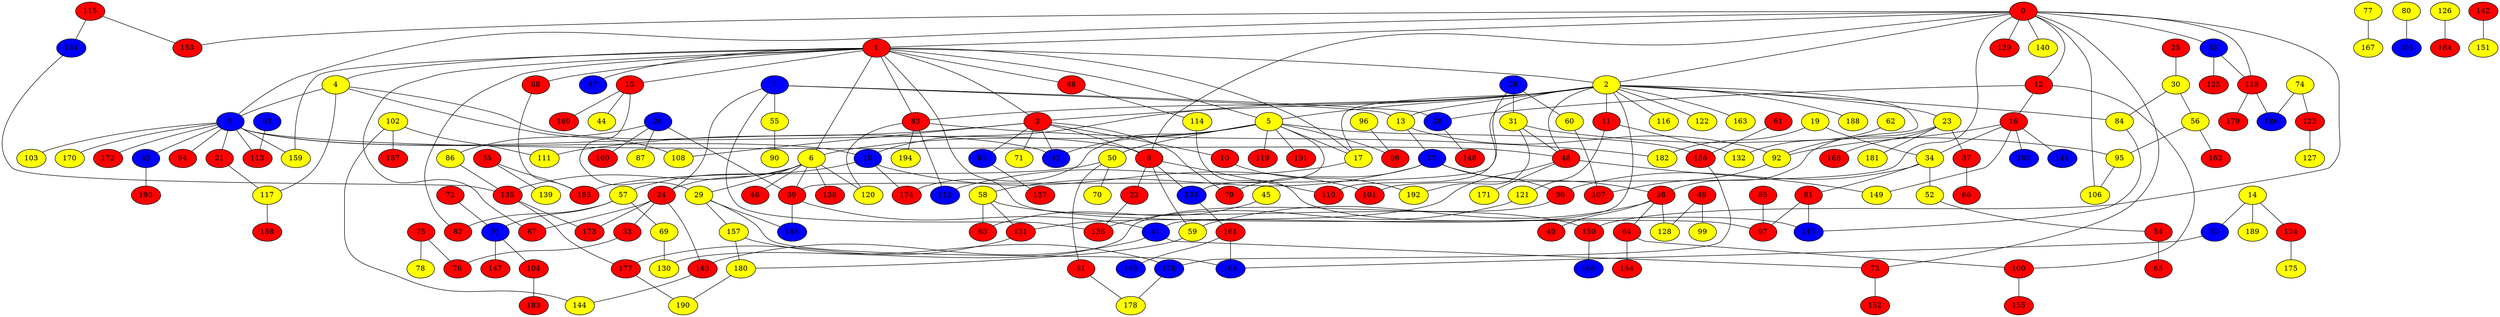 graph {
0 [style = filled fillcolor = red];
1 [style = filled fillcolor = red];
2 [style = filled fillcolor = yellow];
3 [style = filled fillcolor = red];
4 [style = filled fillcolor = yellow];
5 [style = filled fillcolor = yellow];
6 [style = filled fillcolor = yellow];
7 [style = filled fillcolor = blue];
8 [style = filled fillcolor = red];
9 [style = filled fillcolor = blue];
10 [style = filled fillcolor = red];
11 [style = filled fillcolor = red];
12 [style = filled fillcolor = red];
13 [style = filled fillcolor = yellow];
14 [style = filled fillcolor = yellow];
15 [style = filled fillcolor = red];
16 [style = filled fillcolor = red];
17 [style = filled fillcolor = yellow];
18 [style = filled fillcolor = blue];
19 [style = filled fillcolor = yellow];
20 [style = filled fillcolor = blue];
21 [style = filled fillcolor = red];
22 [style = filled fillcolor = red];
23 [style = filled fillcolor = yellow];
24 [style = filled fillcolor = red];
25 [style = filled fillcolor = red];
26 [style = filled fillcolor = blue];
27 [style = filled fillcolor = blue];
28 [style = filled fillcolor = blue];
29 [style = filled fillcolor = yellow];
30 [style = filled fillcolor = yellow];
31 [style = filled fillcolor = yellow];
32 [style = filled fillcolor = blue];
33 [style = filled fillcolor = red];
34 [style = filled fillcolor = yellow];
35 [style = filled fillcolor = red];
36 [style = filled fillcolor = red];
37 [style = filled fillcolor = red];
38 [style = filled fillcolor = red];
39 [style = filled fillcolor = red];
40 [style = filled fillcolor = red];
41 [style = filled fillcolor = blue];
42 [style = filled fillcolor = blue];
43 [style = filled fillcolor = blue];
44 [style = filled fillcolor = yellow];
45 [style = filled fillcolor = yellow];
46 [style = filled fillcolor = red];
47 [style = filled fillcolor = blue];
48 [style = filled fillcolor = red];
49 [style = filled fillcolor = red];
50 [style = filled fillcolor = yellow];
51 [style = filled fillcolor = red];
52 [style = filled fillcolor = yellow];
53 [style = filled fillcolor = blue];
54 [style = filled fillcolor = red];
55 [style = filled fillcolor = yellow];
56 [style = filled fillcolor = yellow];
57 [style = filled fillcolor = yellow];
58 [style = filled fillcolor = yellow];
59 [style = filled fillcolor = yellow];
60 [style = filled fillcolor = yellow];
61 [style = filled fillcolor = red];
62 [style = filled fillcolor = yellow];
63 [style = filled fillcolor = red];
64 [style = filled fillcolor = red];
65 [style = filled fillcolor = red];
66 [style = filled fillcolor = red];
67 [style = filled fillcolor = red];
68 [style = filled fillcolor = red];
69 [style = filled fillcolor = yellow];
70 [style = filled fillcolor = yellow];
71 [style = filled fillcolor = yellow];
72 [style = filled fillcolor = red];
73 [style = filled fillcolor = red];
74 [style = filled fillcolor = yellow];
75 [style = filled fillcolor = red];
76 [style = filled fillcolor = red];
77 [style = filled fillcolor = yellow];
78 [style = filled fillcolor = yellow];
79 [style = filled fillcolor = red];
80 [style = filled fillcolor = yellow];
81 [style = filled fillcolor = red];
82 [style = filled fillcolor = red];
83 [style = filled fillcolor = red];
84 [style = filled fillcolor = yellow];
85 [style = filled fillcolor = red];
86 [style = filled fillcolor = yellow];
87 [style = filled fillcolor = yellow];
88 [style = filled fillcolor = red];
89 [style = filled fillcolor = blue];
90 [style = filled fillcolor = yellow];
91 [style = filled fillcolor = blue];
92 [style = filled fillcolor = yellow];
93 [style = filled fillcolor = blue];
94 [style = filled fillcolor = red];
95 [style = filled fillcolor = yellow];
96 [style = filled fillcolor = yellow];
97 [style = filled fillcolor = red];
98 [style = filled fillcolor = red];
99 [style = filled fillcolor = yellow];
100 [style = filled fillcolor = red];
101 [style = filled fillcolor = red];
102 [style = filled fillcolor = yellow];
103 [style = filled fillcolor = yellow];
104 [style = filled fillcolor = red];
105 [style = filled fillcolor = blue];
106 [style = filled fillcolor = yellow];
107 [style = filled fillcolor = red];
108 [style = filled fillcolor = yellow];
109 [style = filled fillcolor = blue];
110 [style = filled fillcolor = red];
111 [style = filled fillcolor = yellow];
112 [style = filled fillcolor = blue];
113 [style = filled fillcolor = red];
114 [style = filled fillcolor = yellow];
115 [style = filled fillcolor = red];
116 [style = filled fillcolor = yellow];
117 [style = filled fillcolor = yellow];
118 [style = filled fillcolor = red];
119 [style = filled fillcolor = red];
120 [style = filled fillcolor = yellow];
121 [style = filled fillcolor = yellow];
122 [style = filled fillcolor = yellow];
123 [style = filled fillcolor = red];
124 [style = filled fillcolor = red];
125 [style = filled fillcolor = red];
126 [style = filled fillcolor = yellow];
127 [style = filled fillcolor = yellow];
128 [style = filled fillcolor = yellow];
129 [style = filled fillcolor = red];
130 [style = filled fillcolor = yellow];
131 [style = filled fillcolor = red];
132 [style = filled fillcolor = yellow];
133 [style = filled fillcolor = blue];
134 [style = filled fillcolor = blue];
135 [style = filled fillcolor = red];
136 [style = filled fillcolor = red];
137 [style = filled fillcolor = red];
138 [style = filled fillcolor = red];
139 [style = filled fillcolor = yellow];
140 [style = filled fillcolor = yellow];
141 [style = filled fillcolor = blue];
142 [style = filled fillcolor = red];
143 [style = filled fillcolor = red];
144 [style = filled fillcolor = yellow];
145 [style = filled fillcolor = blue];
146 [style = filled fillcolor = blue];
147 [style = filled fillcolor = red];
148 [style = filled fillcolor = red];
149 [style = filled fillcolor = yellow];
150 [style = filled fillcolor = red];
151 [style = filled fillcolor = yellow];
152 [style = filled fillcolor = red];
153 [style = filled fillcolor = red];
154 [style = filled fillcolor = red];
155 [style = filled fillcolor = red];
156 [style = filled fillcolor = red];
157 [style = filled fillcolor = yellow];
158 [style = filled fillcolor = red];
159 [style = filled fillcolor = yellow];
160 [style = filled fillcolor = red];
161 [style = filled fillcolor = red];
162 [style = filled fillcolor = red];
163 [style = filled fillcolor = yellow];
164 [style = filled fillcolor = blue];
165 [style = filled fillcolor = blue];
166 [style = filled fillcolor = blue];
167 [style = filled fillcolor = yellow];
168 [style = filled fillcolor = red];
169 [style = filled fillcolor = red];
170 [style = filled fillcolor = yellow];
171 [style = filled fillcolor = yellow];
172 [style = filled fillcolor = red];
173 [style = filled fillcolor = red];
174 [style = filled fillcolor = red];
175 [style = filled fillcolor = yellow];
176 [style = filled fillcolor = blue];
177 [style = filled fillcolor = red];
178 [style = filled fillcolor = yellow];
179 [style = filled fillcolor = red];
180 [style = filled fillcolor = yellow];
181 [style = filled fillcolor = yellow];
182 [style = filled fillcolor = yellow];
183 [style = filled fillcolor = red];
184 [style = filled fillcolor = red];
185 [style = filled fillcolor = red];
186 [style = filled fillcolor = blue];
187 [style = filled fillcolor = red];
188 [style = filled fillcolor = yellow];
189 [style = filled fillcolor = yellow];
190 [style = filled fillcolor = yellow];
191 [style = filled fillcolor = red];
192 [style = filled fillcolor = yellow];
193 [style = filled fillcolor = red];
194 [style = filled fillcolor = yellow];
0 -- 9;
0 -- 8;
0 -- 2;
0 -- 1;
0 -- 12;
0 -- 53;
0 -- 73;
0 -- 101;
0 -- 106;
0 -- 118;
0 -- 129;
0 -- 140;
0 -- 150;
0 -- 153;
1 -- 2;
1 -- 3;
1 -- 4;
1 -- 5;
1 -- 6;
1 -- 15;
1 -- 17;
1 -- 47;
1 -- 67;
1 -- 68;
1 -- 82;
1 -- 83;
1 -- 88;
1 -- 97;
1 -- 159;
2 -- 3;
2 -- 5;
2 -- 11;
2 -- 13;
2 -- 17;
2 -- 18;
2 -- 23;
2 -- 39;
2 -- 41;
2 -- 48;
2 -- 83;
2 -- 84;
2 -- 92;
2 -- 116;
2 -- 122;
2 -- 163;
2 -- 188;
3 -- 8;
3 -- 10;
3 -- 42;
3 -- 71;
3 -- 79;
3 -- 89;
3 -- 108;
3 -- 111;
4 -- 8;
4 -- 9;
4 -- 108;
4 -- 117;
5 -- 6;
5 -- 17;
5 -- 42;
5 -- 50;
5 -- 98;
5 -- 119;
5 -- 133;
5 -- 156;
5 -- 174;
5 -- 191;
6 -- 24;
6 -- 29;
6 -- 39;
6 -- 46;
6 -- 120;
6 -- 135;
6 -- 138;
7 -- 13;
7 -- 20;
7 -- 24;
7 -- 55;
7 -- 136;
8 -- 22;
8 -- 59;
8 -- 110;
8 -- 133;
9 -- 18;
9 -- 21;
9 -- 42;
9 -- 43;
9 -- 48;
9 -- 94;
9 -- 103;
9 -- 113;
9 -- 159;
9 -- 170;
9 -- 172;
10 -- 192;
11 -- 121;
11 -- 132;
12 -- 16;
12 -- 20;
12 -- 100;
13 -- 27;
13 -- 92;
14 -- 32;
14 -- 124;
14 -- 189;
15 -- 29;
15 -- 44;
15 -- 169;
16 -- 34;
16 -- 92;
16 -- 109;
16 -- 141;
16 -- 149;
17 -- 112;
18 -- 57;
18 -- 101;
18 -- 174;
19 -- 34;
19 -- 182;
20 -- 148;
21 -- 117;
22 -- 136;
23 -- 37;
23 -- 38;
23 -- 168;
23 -- 181;
24 -- 33;
24 -- 67;
24 -- 143;
24 -- 173;
25 -- 30;
26 -- 39;
26 -- 86;
26 -- 87;
26 -- 160;
27 -- 36;
27 -- 38;
27 -- 58;
27 -- 79;
28 -- 31;
28 -- 60;
28 -- 110;
29 -- 146;
29 -- 157;
29 -- 164;
30 -- 56;
30 -- 84;
31 -- 48;
31 -- 95;
31 -- 192;
32 -- 164;
33 -- 76;
34 -- 36;
34 -- 52;
34 -- 81;
35 -- 139;
35 -- 185;
36 -- 130;
37 -- 66;
38 -- 40;
38 -- 59;
38 -- 64;
38 -- 128;
39 -- 41;
39 -- 146;
41 -- 73;
41 -- 143;
43 -- 193;
45 -- 63;
48 -- 131;
48 -- 149;
48 -- 171;
49 -- 99;
49 -- 128;
50 -- 51;
50 -- 70;
50 -- 185;
51 -- 178;
52 -- 54;
53 -- 118;
53 -- 125;
54 -- 65;
55 -- 90;
56 -- 95;
56 -- 162;
57 -- 69;
57 -- 82;
57 -- 91;
58 -- 63;
58 -- 131;
58 -- 150;
59 -- 180;
60 -- 107;
61 -- 156;
62 -- 132;
64 -- 100;
64 -- 154;
68 -- 185;
69 -- 130;
72 -- 91;
73 -- 152;
74 -- 123;
74 -- 186;
75 -- 76;
75 -- 78;
77 -- 167;
80 -- 105;
81 -- 97;
81 -- 145;
83 -- 112;
83 -- 120;
83 -- 182;
83 -- 194;
84 -- 145;
85 -- 97;
86 -- 135;
88 -- 114;
89 -- 137;
91 -- 104;
91 -- 147;
92 -- 107;
93 -- 113;
95 -- 106;
96 -- 98;
100 -- 155;
102 -- 111;
102 -- 144;
102 -- 187;
104 -- 183;
114 -- 145;
115 -- 134;
115 -- 153;
117 -- 158;
118 -- 179;
118 -- 186;
121 -- 136;
123 -- 127;
124 -- 175;
126 -- 184;
131 -- 177;
133 -- 161;
134 -- 135;
135 -- 173;
135 -- 177;
142 -- 151;
143 -- 144;
150 -- 166;
156 -- 176;
157 -- 176;
157 -- 180;
161 -- 164;
161 -- 165;
176 -- 178;
177 -- 190;
180 -- 190;
}
